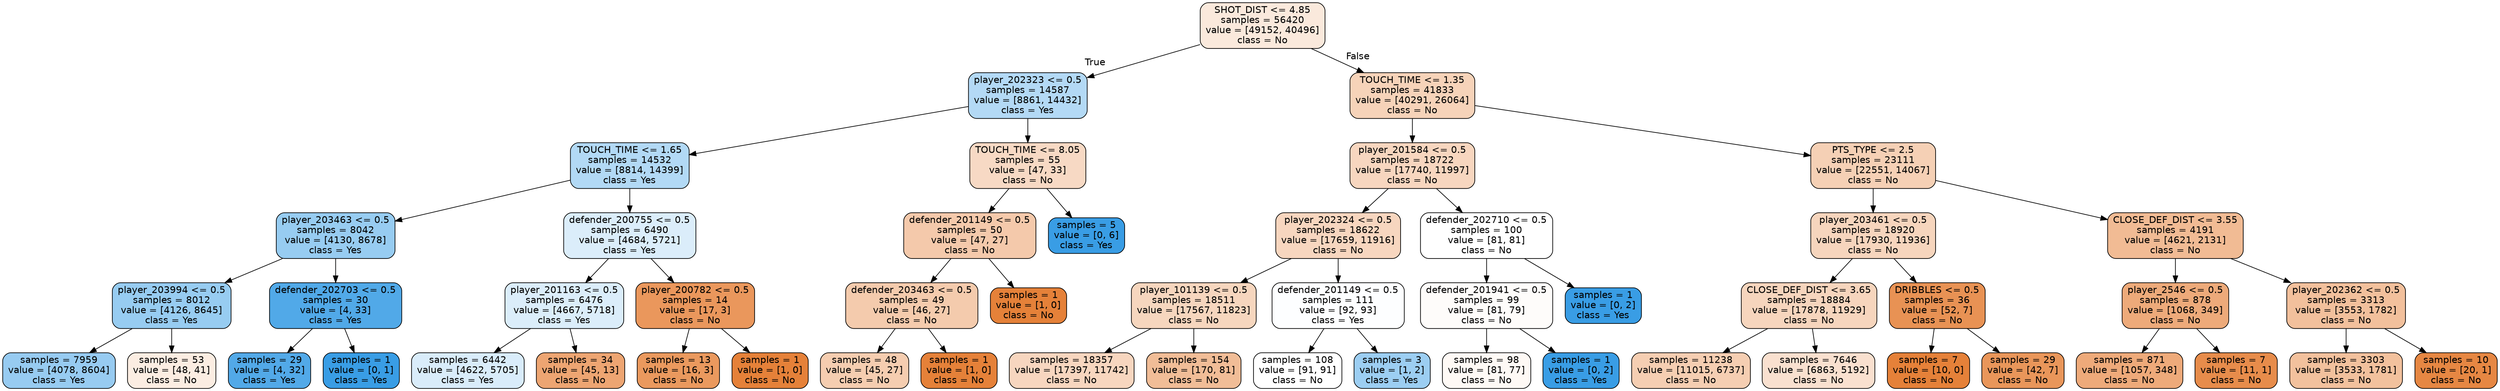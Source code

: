 digraph Tree {
node [shape=box, style="filled, rounded", color="black", fontname=helvetica] ;
edge [fontname=helvetica] ;
0 [label="SHOT_DIST <= 4.85\nsamples = 56420\nvalue = [49152, 40496]\nclass = No", fillcolor="#fae9dc"] ;
1 [label="player_202323 <= 0.5\nsamples = 14587\nvalue = [8861, 14432]\nclass = Yes", fillcolor="#b3d9f5"] ;
0 -> 1 [labeldistance=2.5, labelangle=45, headlabel="True"] ;
2 [label="TOUCH_TIME <= 1.65\nsamples = 14532\nvalue = [8814, 14399]\nclass = Yes", fillcolor="#b2d9f5"] ;
1 -> 2 ;
3 [label="player_203463 <= 0.5\nsamples = 8042\nvalue = [4130, 8678]\nclass = Yes", fillcolor="#97ccf1"] ;
2 -> 3 ;
4 [label="player_203994 <= 0.5\nsamples = 8012\nvalue = [4126, 8645]\nclass = Yes", fillcolor="#97ccf1"] ;
3 -> 4 ;
5 [label="samples = 7959\nvalue = [4078, 8604]\nclass = Yes", fillcolor="#97cbf1"] ;
4 -> 5 ;
6 [label="samples = 53\nvalue = [48, 41]\nclass = No", fillcolor="#fbede2"] ;
4 -> 6 ;
7 [label="defender_202703 <= 0.5\nsamples = 30\nvalue = [4, 33]\nclass = Yes", fillcolor="#51a9e8"] ;
3 -> 7 ;
8 [label="samples = 29\nvalue = [4, 32]\nclass = Yes", fillcolor="#52a9e8"] ;
7 -> 8 ;
9 [label="samples = 1\nvalue = [0, 1]\nclass = Yes", fillcolor="#399de5"] ;
7 -> 9 ;
10 [label="defender_200755 <= 0.5\nsamples = 6490\nvalue = [4684, 5721]\nclass = Yes", fillcolor="#dbedfa"] ;
2 -> 10 ;
11 [label="player_201163 <= 0.5\nsamples = 6476\nvalue = [4667, 5718]\nclass = Yes", fillcolor="#dbedfa"] ;
10 -> 11 ;
12 [label="samples = 6442\nvalue = [4622, 5705]\nclass = Yes", fillcolor="#d9ecfa"] ;
11 -> 12 ;
13 [label="samples = 34\nvalue = [45, 13]\nclass = No", fillcolor="#eda572"] ;
11 -> 13 ;
14 [label="player_200782 <= 0.5\nsamples = 14\nvalue = [17, 3]\nclass = No", fillcolor="#ea975c"] ;
10 -> 14 ;
15 [label="samples = 13\nvalue = [16, 3]\nclass = No", fillcolor="#ea995e"] ;
14 -> 15 ;
16 [label="samples = 1\nvalue = [1, 0]\nclass = No", fillcolor="#e58139"] ;
14 -> 16 ;
17 [label="TOUCH_TIME <= 8.05\nsamples = 55\nvalue = [47, 33]\nclass = No", fillcolor="#f7d9c4"] ;
1 -> 17 ;
18 [label="defender_201149 <= 0.5\nsamples = 50\nvalue = [47, 27]\nclass = No", fillcolor="#f4c9ab"] ;
17 -> 18 ;
19 [label="defender_203463 <= 0.5\nsamples = 49\nvalue = [46, 27]\nclass = No", fillcolor="#f4cbad"] ;
18 -> 19 ;
20 [label="samples = 48\nvalue = [45, 27]\nclass = No", fillcolor="#f5cdb0"] ;
19 -> 20 ;
21 [label="samples = 1\nvalue = [1, 0]\nclass = No", fillcolor="#e58139"] ;
19 -> 21 ;
22 [label="samples = 1\nvalue = [1, 0]\nclass = No", fillcolor="#e58139"] ;
18 -> 22 ;
23 [label="samples = 5\nvalue = [0, 6]\nclass = Yes", fillcolor="#399de5"] ;
17 -> 23 ;
24 [label="TOUCH_TIME <= 1.35\nsamples = 41833\nvalue = [40291, 26064]\nclass = No", fillcolor="#f6d3b9"] ;
0 -> 24 [labeldistance=2.5, labelangle=-45, headlabel="False"] ;
25 [label="player_201584 <= 0.5\nsamples = 18722\nvalue = [17740, 11997]\nclass = No", fillcolor="#f7d6bf"] ;
24 -> 25 ;
26 [label="player_202324 <= 0.5\nsamples = 18622\nvalue = [17659, 11916]\nclass = No", fillcolor="#f7d6bf"] ;
25 -> 26 ;
27 [label="player_101139 <= 0.5\nsamples = 18511\nvalue = [17567, 11823]\nclass = No", fillcolor="#f6d6be"] ;
26 -> 27 ;
28 [label="samples = 18357\nvalue = [17397, 11742]\nclass = No", fillcolor="#f7d6bf"] ;
27 -> 28 ;
29 [label="samples = 154\nvalue = [170, 81]\nclass = No", fillcolor="#f1bd97"] ;
27 -> 29 ;
30 [label="defender_201149 <= 0.5\nsamples = 111\nvalue = [92, 93]\nclass = Yes", fillcolor="#fdfeff"] ;
26 -> 30 ;
31 [label="samples = 108\nvalue = [91, 91]\nclass = No", fillcolor="#ffffff"] ;
30 -> 31 ;
32 [label="samples = 3\nvalue = [1, 2]\nclass = Yes", fillcolor="#9ccef2"] ;
30 -> 32 ;
33 [label="defender_202710 <= 0.5\nsamples = 100\nvalue = [81, 81]\nclass = No", fillcolor="#ffffff"] ;
25 -> 33 ;
34 [label="defender_201941 <= 0.5\nsamples = 99\nvalue = [81, 79]\nclass = No", fillcolor="#fefcfa"] ;
33 -> 34 ;
35 [label="samples = 98\nvalue = [81, 77]\nclass = No", fillcolor="#fef9f5"] ;
34 -> 35 ;
36 [label="samples = 1\nvalue = [0, 2]\nclass = Yes", fillcolor="#399de5"] ;
34 -> 36 ;
37 [label="samples = 1\nvalue = [0, 2]\nclass = Yes", fillcolor="#399de5"] ;
33 -> 37 ;
38 [label="PTS_TYPE <= 2.5\nsamples = 23111\nvalue = [22551, 14067]\nclass = No", fillcolor="#f5d0b5"] ;
24 -> 38 ;
39 [label="player_203461 <= 0.5\nsamples = 18920\nvalue = [17930, 11936]\nclass = No", fillcolor="#f6d5bd"] ;
38 -> 39 ;
40 [label="CLOSE_DEF_DIST <= 3.65\nsamples = 18884\nvalue = [17878, 11929]\nclass = No", fillcolor="#f6d5bd"] ;
39 -> 40 ;
41 [label="samples = 11238\nvalue = [11015, 6737]\nclass = No", fillcolor="#f5ceb2"] ;
40 -> 41 ;
42 [label="samples = 7646\nvalue = [6863, 5192]\nclass = No", fillcolor="#f9e0cf"] ;
40 -> 42 ;
43 [label="DRIBBLES <= 0.5\nsamples = 36\nvalue = [52, 7]\nclass = No", fillcolor="#e89254"] ;
39 -> 43 ;
44 [label="samples = 7\nvalue = [10, 0]\nclass = No", fillcolor="#e58139"] ;
43 -> 44 ;
45 [label="samples = 29\nvalue = [42, 7]\nclass = No", fillcolor="#e9965a"] ;
43 -> 45 ;
46 [label="CLOSE_DEF_DIST <= 3.55\nsamples = 4191\nvalue = [4621, 2131]\nclass = No", fillcolor="#f1bb94"] ;
38 -> 46 ;
47 [label="player_2546 <= 0.5\nsamples = 878\nvalue = [1068, 349]\nclass = No", fillcolor="#edaa7a"] ;
46 -> 47 ;
48 [label="samples = 871\nvalue = [1057, 348]\nclass = No", fillcolor="#eeaa7a"] ;
47 -> 48 ;
49 [label="samples = 7\nvalue = [11, 1]\nclass = No", fillcolor="#e78c4b"] ;
47 -> 49 ;
50 [label="player_202362 <= 0.5\nsamples = 3313\nvalue = [3553, 1782]\nclass = No", fillcolor="#f2c09c"] ;
46 -> 50 ;
51 [label="samples = 3303\nvalue = [3533, 1781]\nclass = No", fillcolor="#f2c19d"] ;
50 -> 51 ;
52 [label="samples = 10\nvalue = [20, 1]\nclass = No", fillcolor="#e68743"] ;
50 -> 52 ;
}